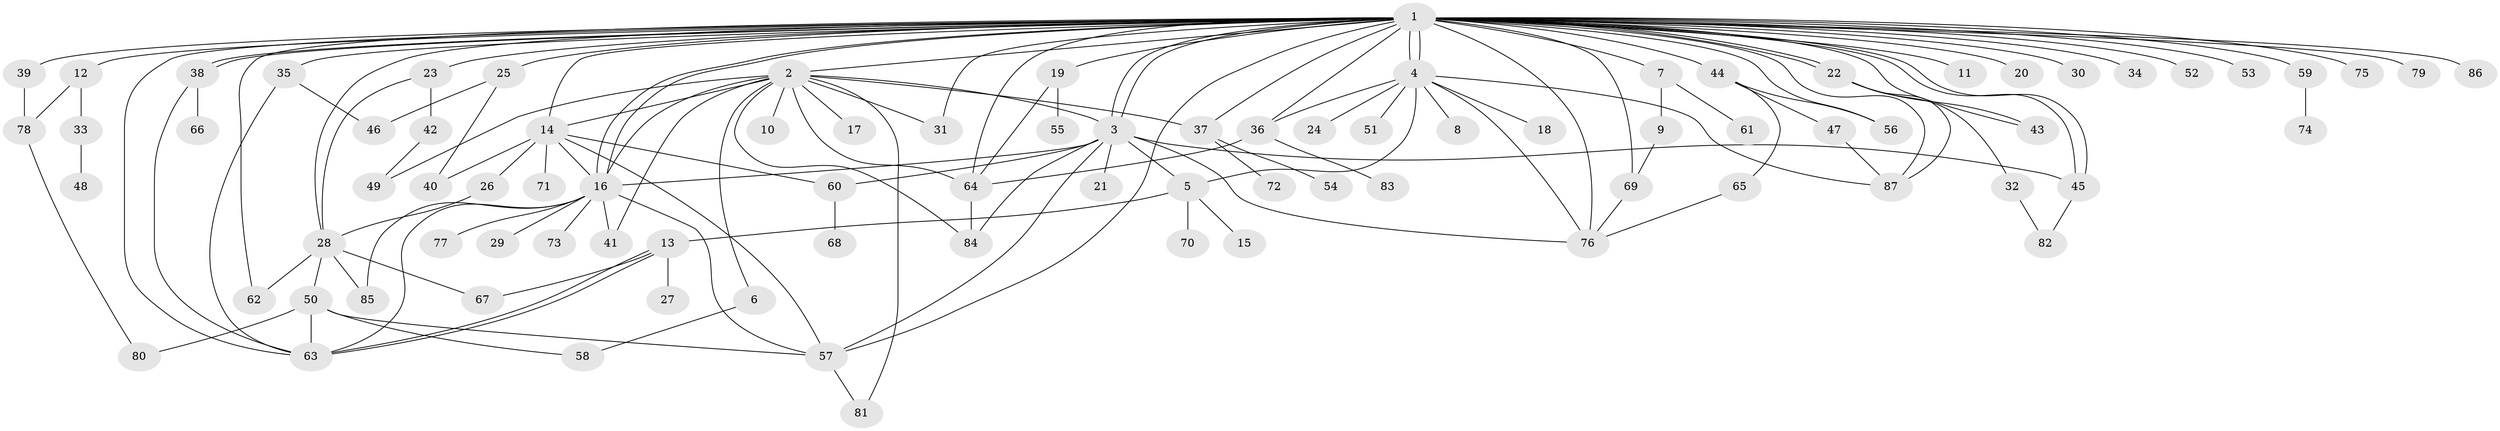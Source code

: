 // Generated by graph-tools (version 1.1) at 2025/11/02/27/25 16:11:13]
// undirected, 87 vertices, 142 edges
graph export_dot {
graph [start="1"]
  node [color=gray90,style=filled];
  1;
  2;
  3;
  4;
  5;
  6;
  7;
  8;
  9;
  10;
  11;
  12;
  13;
  14;
  15;
  16;
  17;
  18;
  19;
  20;
  21;
  22;
  23;
  24;
  25;
  26;
  27;
  28;
  29;
  30;
  31;
  32;
  33;
  34;
  35;
  36;
  37;
  38;
  39;
  40;
  41;
  42;
  43;
  44;
  45;
  46;
  47;
  48;
  49;
  50;
  51;
  52;
  53;
  54;
  55;
  56;
  57;
  58;
  59;
  60;
  61;
  62;
  63;
  64;
  65;
  66;
  67;
  68;
  69;
  70;
  71;
  72;
  73;
  74;
  75;
  76;
  77;
  78;
  79;
  80;
  81;
  82;
  83;
  84;
  85;
  86;
  87;
  1 -- 2;
  1 -- 3;
  1 -- 3;
  1 -- 4;
  1 -- 4;
  1 -- 7;
  1 -- 11;
  1 -- 12;
  1 -- 14;
  1 -- 16;
  1 -- 16;
  1 -- 19;
  1 -- 20;
  1 -- 22;
  1 -- 22;
  1 -- 23;
  1 -- 25;
  1 -- 28;
  1 -- 30;
  1 -- 31;
  1 -- 34;
  1 -- 35;
  1 -- 36;
  1 -- 37;
  1 -- 38;
  1 -- 38;
  1 -- 39;
  1 -- 43;
  1 -- 44;
  1 -- 45;
  1 -- 45;
  1 -- 52;
  1 -- 53;
  1 -- 56;
  1 -- 57;
  1 -- 59;
  1 -- 62;
  1 -- 63;
  1 -- 64;
  1 -- 69;
  1 -- 75;
  1 -- 76;
  1 -- 79;
  1 -- 86;
  1 -- 87;
  2 -- 3;
  2 -- 6;
  2 -- 10;
  2 -- 14;
  2 -- 16;
  2 -- 17;
  2 -- 31;
  2 -- 37;
  2 -- 41;
  2 -- 49;
  2 -- 64;
  2 -- 81;
  2 -- 84;
  3 -- 5;
  3 -- 16;
  3 -- 21;
  3 -- 45;
  3 -- 57;
  3 -- 60;
  3 -- 76;
  3 -- 84;
  4 -- 5;
  4 -- 8;
  4 -- 18;
  4 -- 24;
  4 -- 36;
  4 -- 51;
  4 -- 76;
  4 -- 87;
  5 -- 13;
  5 -- 15;
  5 -- 70;
  6 -- 58;
  7 -- 9;
  7 -- 61;
  9 -- 69;
  12 -- 33;
  12 -- 78;
  13 -- 27;
  13 -- 63;
  13 -- 63;
  13 -- 67;
  14 -- 16;
  14 -- 26;
  14 -- 40;
  14 -- 57;
  14 -- 60;
  14 -- 71;
  16 -- 29;
  16 -- 41;
  16 -- 57;
  16 -- 63;
  16 -- 73;
  16 -- 77;
  16 -- 85;
  19 -- 55;
  19 -- 64;
  22 -- 32;
  22 -- 43;
  22 -- 87;
  23 -- 28;
  23 -- 42;
  25 -- 40;
  25 -- 46;
  26 -- 28;
  28 -- 50;
  28 -- 62;
  28 -- 67;
  28 -- 85;
  32 -- 82;
  33 -- 48;
  35 -- 46;
  35 -- 63;
  36 -- 64;
  36 -- 83;
  37 -- 54;
  37 -- 72;
  38 -- 63;
  38 -- 66;
  39 -- 78;
  42 -- 49;
  44 -- 47;
  44 -- 56;
  44 -- 65;
  45 -- 82;
  47 -- 87;
  50 -- 57;
  50 -- 58;
  50 -- 63;
  50 -- 80;
  57 -- 81;
  59 -- 74;
  60 -- 68;
  64 -- 84;
  65 -- 76;
  69 -- 76;
  78 -- 80;
}
